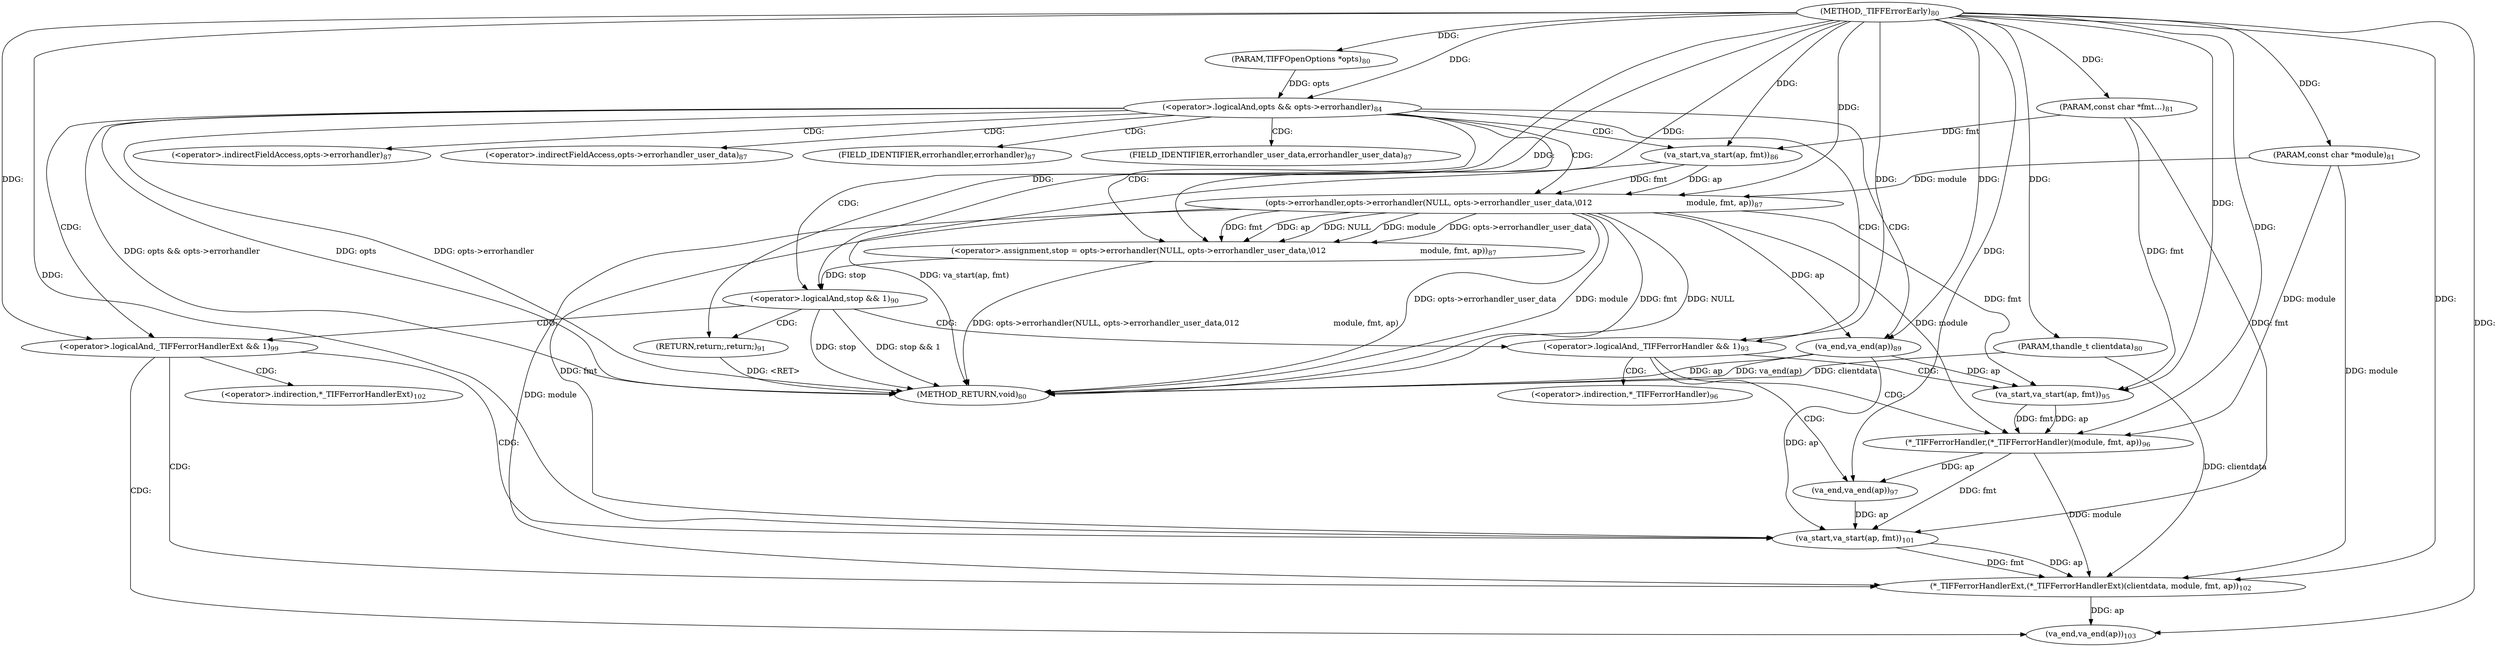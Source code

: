 digraph "_TIFFErrorEarly" {  
"10754" [label = <(METHOD,_TIFFErrorEarly)<SUB>80</SUB>> ]
"10826" [label = <(METHOD_RETURN,void)<SUB>80</SUB>> ]
"10755" [label = <(PARAM,TIFFOpenOptions *opts)<SUB>80</SUB>> ]
"10756" [label = <(PARAM,thandle_t clientdata)<SUB>80</SUB>> ]
"10757" [label = <(PARAM,const char *module)<SUB>81</SUB>> ]
"10758" [label = <(PARAM,const char *fmt...)<SUB>81</SUB>> ]
"10762" [label = <(&lt;operator&gt;.logicalAnd,opts &amp;&amp; opts-&gt;errorhandler)<SUB>84</SUB>> ]
"10794" [label = <(&lt;operator&gt;.logicalAnd,_TIFFerrorHandler &amp;&amp; 1)<SUB>93</SUB>> ]
"10810" [label = <(&lt;operator&gt;.logicalAnd,_TIFFerrorHandlerExt &amp;&amp; 1)<SUB>99</SUB>> ]
"10768" [label = <(va_start,va_start(ap, fmt))<SUB>86</SUB>> ]
"10772" [label = <(&lt;operator&gt;.assignment,stop = opts-&gt;errorhandler(NULL, opts-&gt;errorhandler_user_data,\012                                      module, fmt, ap))<SUB>87</SUB>> ]
"10785" [label = <(va_end,va_end(ap))<SUB>89</SUB>> ]
"10798" [label = <(va_start,va_start(ap, fmt))<SUB>95</SUB>> ]
"10801" [label = <(*_TIFFerrorHandler,(*_TIFFerrorHandler)(module, fmt, ap))<SUB>96</SUB>> ]
"10807" [label = <(va_end,va_end(ap))<SUB>97</SUB>> ]
"10814" [label = <(va_start,va_start(ap, fmt))<SUB>101</SUB>> ]
"10817" [label = <(*_TIFFerrorHandlerExt,(*_TIFFerrorHandlerExt)(clientdata, module, fmt, ap))<SUB>102</SUB>> ]
"10824" [label = <(va_end,va_end(ap))<SUB>103</SUB>> ]
"10788" [label = <(&lt;operator&gt;.logicalAnd,stop &amp;&amp; 1)<SUB>90</SUB>> ]
"10774" [label = <(opts-&gt;errorhandler,opts-&gt;errorhandler(NULL, opts-&gt;errorhandler_user_data,\012                                      module, fmt, ap))<SUB>87</SUB>> ]
"10792" [label = <(RETURN,return;,return;)<SUB>91</SUB>> ]
"10802" [label = <(&lt;operator&gt;.indirection,*_TIFFerrorHandler)<SUB>96</SUB>> ]
"10818" [label = <(&lt;operator&gt;.indirection,*_TIFFerrorHandlerExt)<SUB>102</SUB>> ]
"10775" [label = <(&lt;operator&gt;.indirectFieldAccess,opts-&gt;errorhandler)<SUB>87</SUB>> ]
"10779" [label = <(&lt;operator&gt;.indirectFieldAccess,opts-&gt;errorhandler_user_data)<SUB>87</SUB>> ]
"10777" [label = <(FIELD_IDENTIFIER,errorhandler,errorhandler)<SUB>87</SUB>> ]
"10781" [label = <(FIELD_IDENTIFIER,errorhandler_user_data,errorhandler_user_data)<SUB>87</SUB>> ]
  "10792" -> "10826"  [ label = "DDG: &lt;RET&gt;"] 
  "10756" -> "10826"  [ label = "DDG: clientdata"] 
  "10762" -> "10826"  [ label = "DDG: opts"] 
  "10762" -> "10826"  [ label = "DDG: opts-&gt;errorhandler"] 
  "10762" -> "10826"  [ label = "DDG: opts &amp;&amp; opts-&gt;errorhandler"] 
  "10768" -> "10826"  [ label = "DDG: va_start(ap, fmt)"] 
  "10774" -> "10826"  [ label = "DDG: opts-&gt;errorhandler_user_data"] 
  "10774" -> "10826"  [ label = "DDG: module"] 
  "10774" -> "10826"  [ label = "DDG: fmt"] 
  "10772" -> "10826"  [ label = "DDG: opts-&gt;errorhandler(NULL, opts-&gt;errorhandler_user_data,\012                                      module, fmt, ap)"] 
  "10785" -> "10826"  [ label = "DDG: ap"] 
  "10785" -> "10826"  [ label = "DDG: va_end(ap)"] 
  "10788" -> "10826"  [ label = "DDG: stop"] 
  "10788" -> "10826"  [ label = "DDG: stop &amp;&amp; 1"] 
  "10774" -> "10826"  [ label = "DDG: NULL"] 
  "10754" -> "10755"  [ label = "DDG: "] 
  "10754" -> "10756"  [ label = "DDG: "] 
  "10754" -> "10757"  [ label = "DDG: "] 
  "10754" -> "10758"  [ label = "DDG: "] 
  "10755" -> "10762"  [ label = "DDG: opts"] 
  "10754" -> "10762"  [ label = "DDG: "] 
  "10774" -> "10772"  [ label = "DDG: fmt"] 
  "10774" -> "10772"  [ label = "DDG: ap"] 
  "10774" -> "10772"  [ label = "DDG: NULL"] 
  "10774" -> "10772"  [ label = "DDG: module"] 
  "10774" -> "10772"  [ label = "DDG: opts-&gt;errorhandler_user_data"] 
  "10754" -> "10794"  [ label = "DDG: "] 
  "10754" -> "10810"  [ label = "DDG: "] 
  "10754" -> "10768"  [ label = "DDG: "] 
  "10758" -> "10768"  [ label = "DDG: fmt"] 
  "10754" -> "10772"  [ label = "DDG: "] 
  "10774" -> "10785"  [ label = "DDG: ap"] 
  "10754" -> "10785"  [ label = "DDG: "] 
  "10785" -> "10798"  [ label = "DDG: ap"] 
  "10754" -> "10798"  [ label = "DDG: "] 
  "10774" -> "10798"  [ label = "DDG: fmt"] 
  "10758" -> "10798"  [ label = "DDG: fmt"] 
  "10774" -> "10801"  [ label = "DDG: module"] 
  "10757" -> "10801"  [ label = "DDG: module"] 
  "10754" -> "10801"  [ label = "DDG: "] 
  "10798" -> "10801"  [ label = "DDG: fmt"] 
  "10798" -> "10801"  [ label = "DDG: ap"] 
  "10801" -> "10807"  [ label = "DDG: ap"] 
  "10754" -> "10807"  [ label = "DDG: "] 
  "10785" -> "10814"  [ label = "DDG: ap"] 
  "10807" -> "10814"  [ label = "DDG: ap"] 
  "10754" -> "10814"  [ label = "DDG: "] 
  "10774" -> "10814"  [ label = "DDG: fmt"] 
  "10801" -> "10814"  [ label = "DDG: fmt"] 
  "10758" -> "10814"  [ label = "DDG: fmt"] 
  "10756" -> "10817"  [ label = "DDG: clientdata"] 
  "10754" -> "10817"  [ label = "DDG: "] 
  "10774" -> "10817"  [ label = "DDG: module"] 
  "10801" -> "10817"  [ label = "DDG: module"] 
  "10757" -> "10817"  [ label = "DDG: module"] 
  "10814" -> "10817"  [ label = "DDG: fmt"] 
  "10814" -> "10817"  [ label = "DDG: ap"] 
  "10817" -> "10824"  [ label = "DDG: ap"] 
  "10754" -> "10824"  [ label = "DDG: "] 
  "10754" -> "10774"  [ label = "DDG: "] 
  "10757" -> "10774"  [ label = "DDG: module"] 
  "10768" -> "10774"  [ label = "DDG: fmt"] 
  "10768" -> "10774"  [ label = "DDG: ap"] 
  "10772" -> "10788"  [ label = "DDG: stop"] 
  "10754" -> "10788"  [ label = "DDG: "] 
  "10754" -> "10792"  [ label = "DDG: "] 
  "10762" -> "10785"  [ label = "CDG: "] 
  "10762" -> "10777"  [ label = "CDG: "] 
  "10762" -> "10768"  [ label = "CDG: "] 
  "10762" -> "10810"  [ label = "CDG: "] 
  "10762" -> "10781"  [ label = "CDG: "] 
  "10762" -> "10775"  [ label = "CDG: "] 
  "10762" -> "10794"  [ label = "CDG: "] 
  "10762" -> "10772"  [ label = "CDG: "] 
  "10762" -> "10779"  [ label = "CDG: "] 
  "10762" -> "10788"  [ label = "CDG: "] 
  "10762" -> "10774"  [ label = "CDG: "] 
  "10794" -> "10801"  [ label = "CDG: "] 
  "10794" -> "10807"  [ label = "CDG: "] 
  "10794" -> "10802"  [ label = "CDG: "] 
  "10794" -> "10798"  [ label = "CDG: "] 
  "10810" -> "10824"  [ label = "CDG: "] 
  "10810" -> "10817"  [ label = "CDG: "] 
  "10810" -> "10814"  [ label = "CDG: "] 
  "10810" -> "10818"  [ label = "CDG: "] 
  "10788" -> "10792"  [ label = "CDG: "] 
  "10788" -> "10810"  [ label = "CDG: "] 
  "10788" -> "10794"  [ label = "CDG: "] 
}
